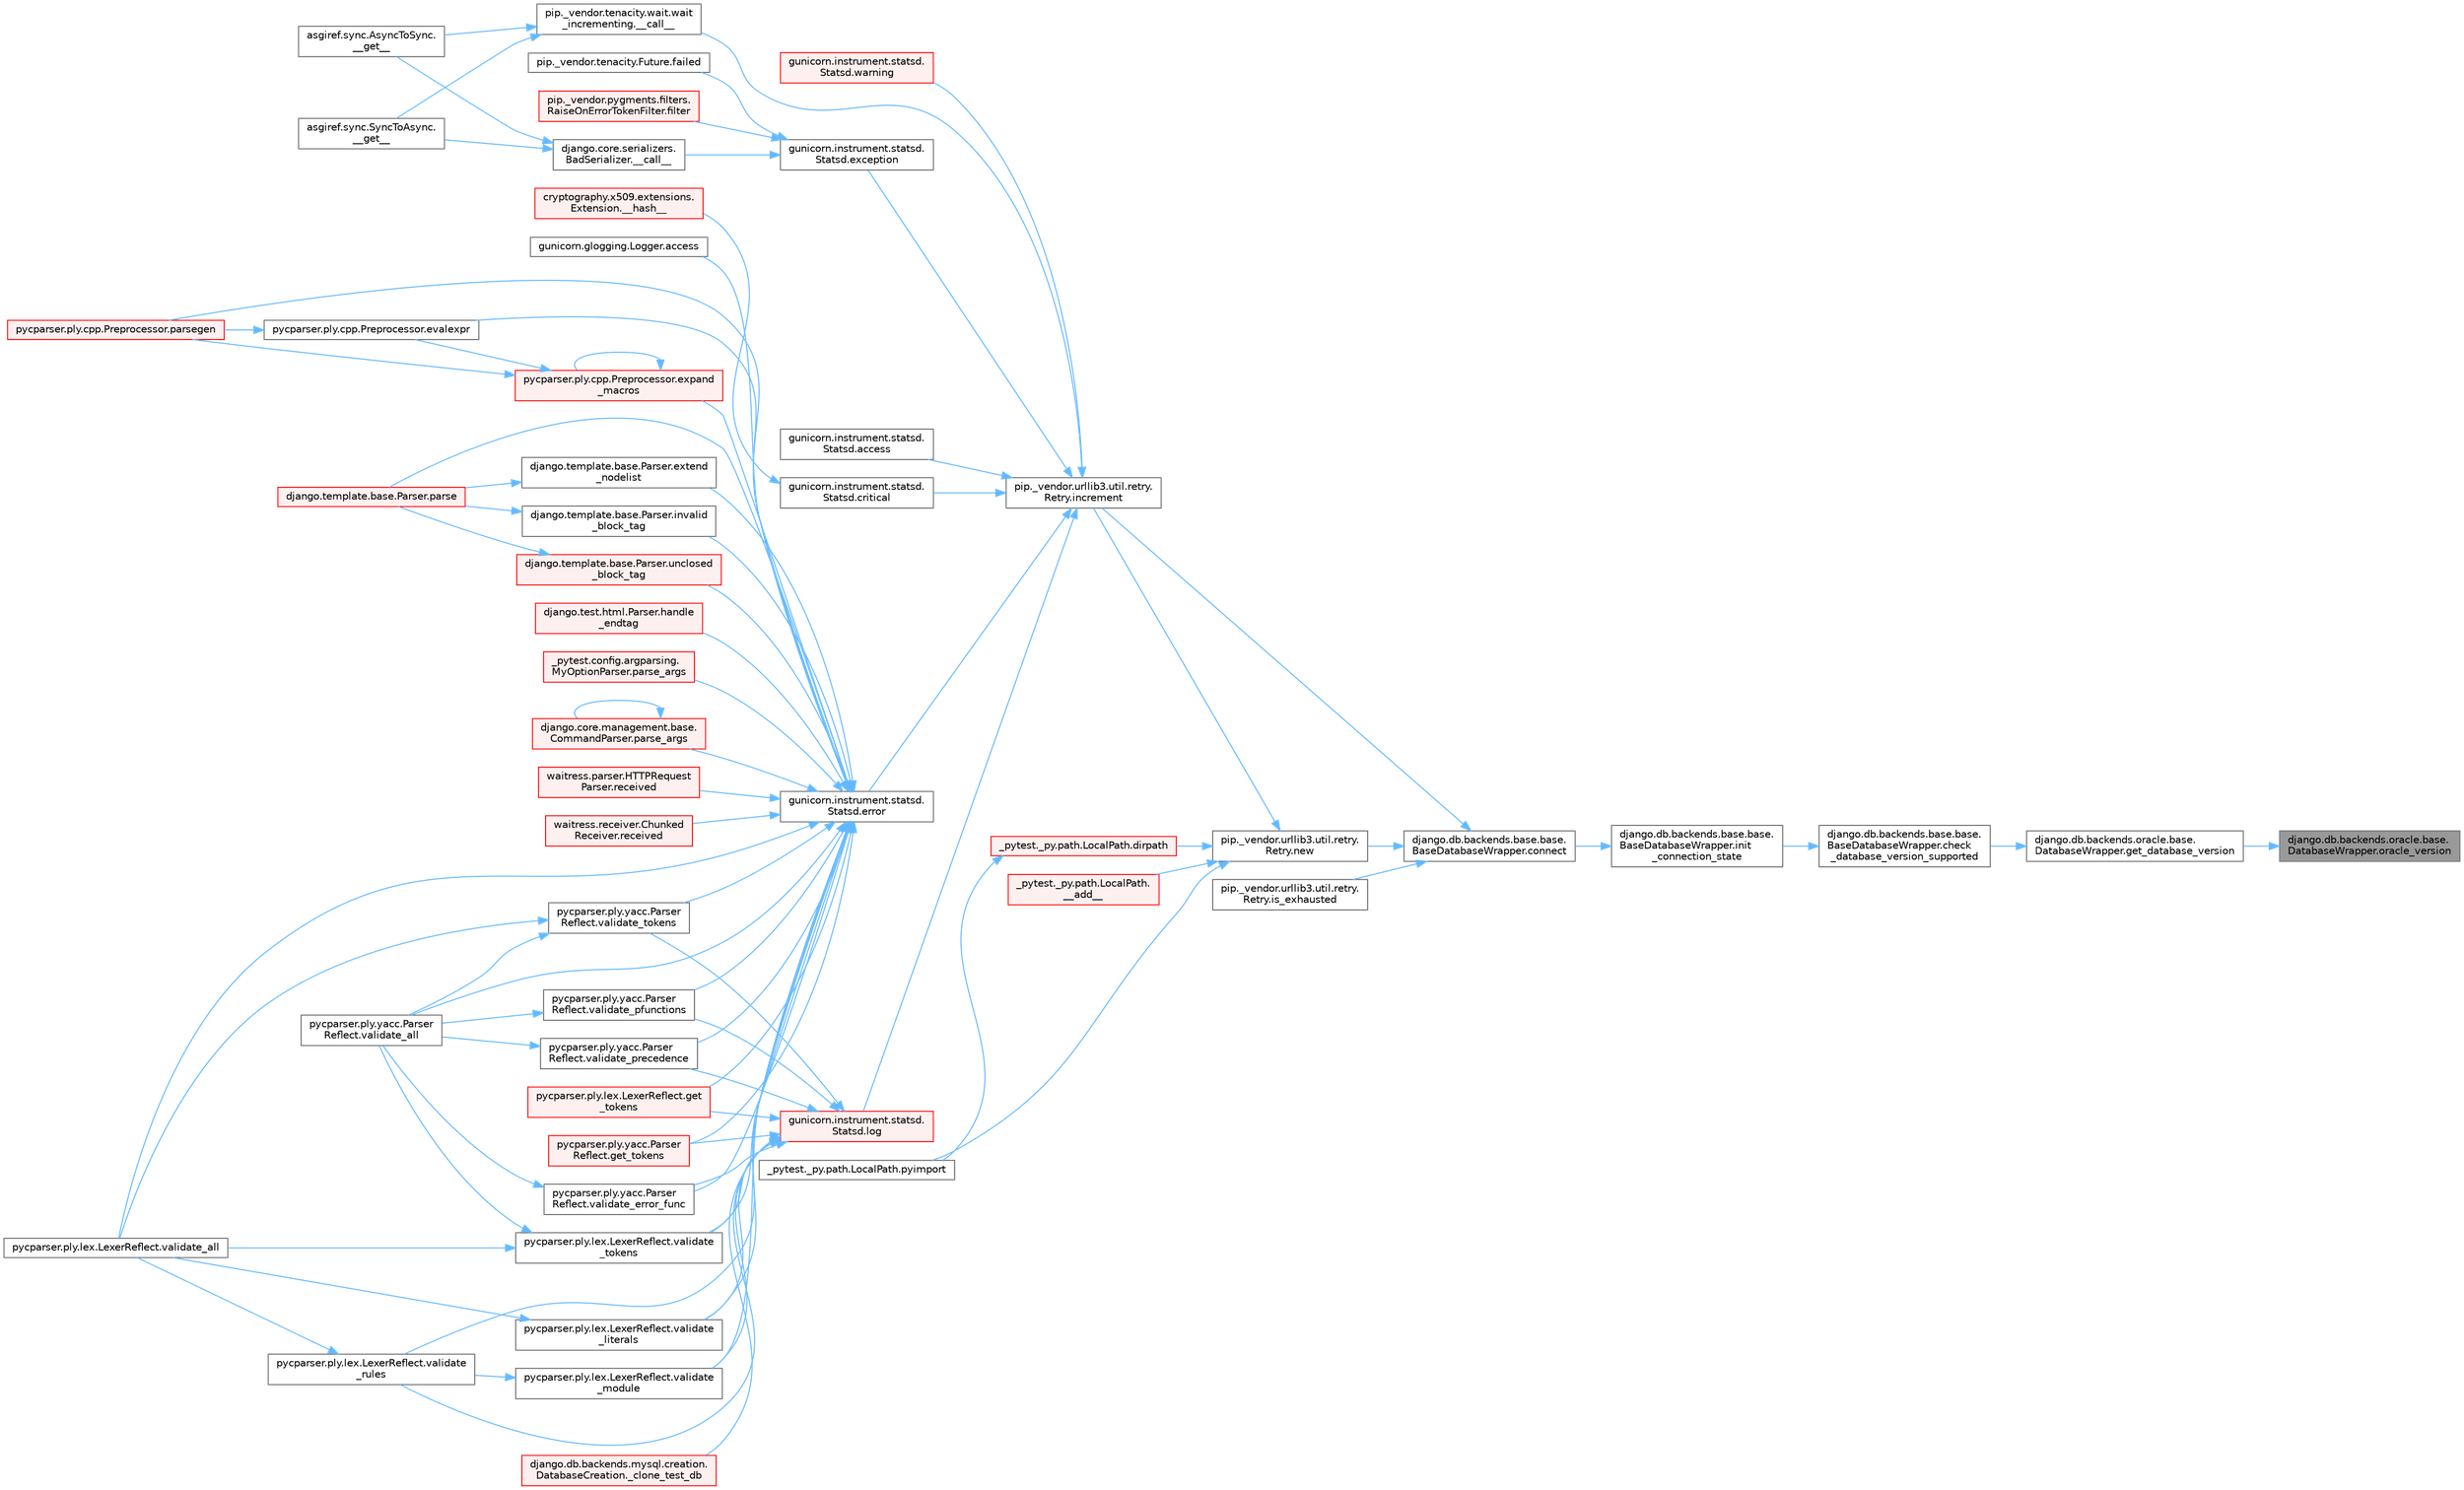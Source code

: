 digraph "django.db.backends.oracle.base.DatabaseWrapper.oracle_version"
{
 // LATEX_PDF_SIZE
  bgcolor="transparent";
  edge [fontname=Helvetica,fontsize=10,labelfontname=Helvetica,labelfontsize=10];
  node [fontname=Helvetica,fontsize=10,shape=box,height=0.2,width=0.4];
  rankdir="RL";
  Node1 [id="Node000001",label="django.db.backends.oracle.base.\lDatabaseWrapper.oracle_version",height=0.2,width=0.4,color="gray40", fillcolor="grey60", style="filled", fontcolor="black",tooltip=" "];
  Node1 -> Node2 [id="edge1_Node000001_Node000002",dir="back",color="steelblue1",style="solid",tooltip=" "];
  Node2 [id="Node000002",label="django.db.backends.oracle.base.\lDatabaseWrapper.get_database_version",height=0.2,width=0.4,color="grey40", fillcolor="white", style="filled",URL="$classdjango_1_1db_1_1backends_1_1oracle_1_1base_1_1_database_wrapper.html#a1fce506e324b8298aac7a4c1ec122cb3",tooltip=" "];
  Node2 -> Node3 [id="edge2_Node000002_Node000003",dir="back",color="steelblue1",style="solid",tooltip=" "];
  Node3 [id="Node000003",label="django.db.backends.base.base.\lBaseDatabaseWrapper.check\l_database_version_supported",height=0.2,width=0.4,color="grey40", fillcolor="white", style="filled",URL="$classdjango_1_1db_1_1backends_1_1base_1_1base_1_1_base_database_wrapper.html#a267caf7b087a5bfdeaf9a18b7837025d",tooltip=" "];
  Node3 -> Node4 [id="edge3_Node000003_Node000004",dir="back",color="steelblue1",style="solid",tooltip=" "];
  Node4 [id="Node000004",label="django.db.backends.base.base.\lBaseDatabaseWrapper.init\l_connection_state",height=0.2,width=0.4,color="grey40", fillcolor="white", style="filled",URL="$classdjango_1_1db_1_1backends_1_1base_1_1base_1_1_base_database_wrapper.html#a0543e30695d4e60ad91be5456fcc7606",tooltip=" "];
  Node4 -> Node5 [id="edge4_Node000004_Node000005",dir="back",color="steelblue1",style="solid",tooltip=" "];
  Node5 [id="Node000005",label="django.db.backends.base.base.\lBaseDatabaseWrapper.connect",height=0.2,width=0.4,color="grey40", fillcolor="white", style="filled",URL="$classdjango_1_1db_1_1backends_1_1base_1_1base_1_1_base_database_wrapper.html#a7b64171260c3bf790ed1f563fe48ec35",tooltip=" "];
  Node5 -> Node6 [id="edge5_Node000005_Node000006",dir="back",color="steelblue1",style="solid",tooltip=" "];
  Node6 [id="Node000006",label="pip._vendor.urllib3.util.retry.\lRetry.increment",height=0.2,width=0.4,color="grey40", fillcolor="white", style="filled",URL="$classpip_1_1__vendor_1_1urllib3_1_1util_1_1retry_1_1_retry.html#a88dd993ccb2ef4b2bfa9ad0571374b12",tooltip=" "];
  Node6 -> Node7 [id="edge6_Node000006_Node000007",dir="back",color="steelblue1",style="solid",tooltip=" "];
  Node7 [id="Node000007",label="pip._vendor.tenacity.wait.wait\l_incrementing.__call__",height=0.2,width=0.4,color="grey40", fillcolor="white", style="filled",URL="$classpip_1_1__vendor_1_1tenacity_1_1wait_1_1wait__incrementing.html#af47b0264325b86a85aa5cfd3b59a28cf",tooltip=" "];
  Node7 -> Node8 [id="edge7_Node000007_Node000008",dir="back",color="steelblue1",style="solid",tooltip=" "];
  Node8 [id="Node000008",label="asgiref.sync.AsyncToSync.\l__get__",height=0.2,width=0.4,color="grey40", fillcolor="white", style="filled",URL="$classasgiref_1_1sync_1_1_async_to_sync.html#a23e9ef7a73da98dad9e3f4e65846969b",tooltip=" "];
  Node7 -> Node9 [id="edge8_Node000007_Node000009",dir="back",color="steelblue1",style="solid",tooltip=" "];
  Node9 [id="Node000009",label="asgiref.sync.SyncToAsync.\l__get__",height=0.2,width=0.4,color="grey40", fillcolor="white", style="filled",URL="$classasgiref_1_1sync_1_1_sync_to_async.html#aebdfbe3f01079a529fd2f39810597381",tooltip=" "];
  Node6 -> Node10 [id="edge9_Node000006_Node000010",dir="back",color="steelblue1",style="solid",tooltip=" "];
  Node10 [id="Node000010",label="gunicorn.instrument.statsd.\lStatsd.access",height=0.2,width=0.4,color="grey40", fillcolor="white", style="filled",URL="$classgunicorn_1_1instrument_1_1statsd_1_1_statsd.html#a54238bd99ae3e429bb3efdae3a79e8e6",tooltip=" "];
  Node6 -> Node11 [id="edge10_Node000006_Node000011",dir="back",color="steelblue1",style="solid",tooltip=" "];
  Node11 [id="Node000011",label="gunicorn.instrument.statsd.\lStatsd.critical",height=0.2,width=0.4,color="grey40", fillcolor="white", style="filled",URL="$classgunicorn_1_1instrument_1_1statsd_1_1_statsd.html#a6a14e36bb7c86f86aa200f1ba8234786",tooltip=" "];
  Node11 -> Node12 [id="edge11_Node000011_Node000012",dir="back",color="steelblue1",style="solid",tooltip=" "];
  Node12 [id="Node000012",label="cryptography.x509.extensions.\lExtension.__hash__",height=0.2,width=0.4,color="red", fillcolor="#FFF0F0", style="filled",URL="$classcryptography_1_1x509_1_1extensions_1_1_extension.html#a7744510faba9373c947790041c25021e",tooltip=" "];
  Node6 -> Node23 [id="edge12_Node000006_Node000023",dir="back",color="steelblue1",style="solid",tooltip=" "];
  Node23 [id="Node000023",label="gunicorn.instrument.statsd.\lStatsd.error",height=0.2,width=0.4,color="grey40", fillcolor="white", style="filled",URL="$classgunicorn_1_1instrument_1_1statsd_1_1_statsd.html#a00ca379c910e5842719e48e617504c12",tooltip=" "];
  Node23 -> Node24 [id="edge13_Node000023_Node000024",dir="back",color="steelblue1",style="solid",tooltip=" "];
  Node24 [id="Node000024",label="gunicorn.glogging.Logger.access",height=0.2,width=0.4,color="grey40", fillcolor="white", style="filled",URL="$classgunicorn_1_1glogging_1_1_logger.html#a3b9fcb2cb9d7803a849f41d52df08b4b",tooltip=" "];
  Node23 -> Node25 [id="edge14_Node000023_Node000025",dir="back",color="steelblue1",style="solid",tooltip=" "];
  Node25 [id="Node000025",label="pycparser.ply.cpp.Preprocessor.evalexpr",height=0.2,width=0.4,color="grey40", fillcolor="white", style="filled",URL="$classpycparser_1_1ply_1_1cpp_1_1_preprocessor.html#a3c16ad6c28242d1214d20158b02ecabd",tooltip=" "];
  Node25 -> Node26 [id="edge15_Node000025_Node000026",dir="back",color="steelblue1",style="solid",tooltip=" "];
  Node26 [id="Node000026",label="pycparser.ply.cpp.Preprocessor.parsegen",height=0.2,width=0.4,color="red", fillcolor="#FFF0F0", style="filled",URL="$classpycparser_1_1ply_1_1cpp_1_1_preprocessor.html#aad71ed64ebab07f9eafb0b36f9108723",tooltip=" "];
  Node23 -> Node1601 [id="edge16_Node000023_Node001601",dir="back",color="steelblue1",style="solid",tooltip=" "];
  Node1601 [id="Node001601",label="pycparser.ply.cpp.Preprocessor.expand\l_macros",height=0.2,width=0.4,color="red", fillcolor="#FFF0F0", style="filled",URL="$classpycparser_1_1ply_1_1cpp_1_1_preprocessor.html#a4ac7e926ac9f68ef96f58e704a570d42",tooltip=" "];
  Node1601 -> Node25 [id="edge17_Node001601_Node000025",dir="back",color="steelblue1",style="solid",tooltip=" "];
  Node1601 -> Node1601 [id="edge18_Node001601_Node001601",dir="back",color="steelblue1",style="solid",tooltip=" "];
  Node1601 -> Node26 [id="edge19_Node001601_Node000026",dir="back",color="steelblue1",style="solid",tooltip=" "];
  Node23 -> Node1603 [id="edge20_Node000023_Node001603",dir="back",color="steelblue1",style="solid",tooltip=" "];
  Node1603 [id="Node001603",label="django.template.base.Parser.extend\l_nodelist",height=0.2,width=0.4,color="grey40", fillcolor="white", style="filled",URL="$classdjango_1_1template_1_1base_1_1_parser.html#a18cc3b61dee227ebe679d5a97e219f55",tooltip=" "];
  Node1603 -> Node1604 [id="edge21_Node001603_Node001604",dir="back",color="steelblue1",style="solid",tooltip=" "];
  Node1604 [id="Node001604",label="django.template.base.Parser.parse",height=0.2,width=0.4,color="red", fillcolor="#FFF0F0", style="filled",URL="$classdjango_1_1template_1_1base_1_1_parser.html#adf49a6d849c5bc731f4dcd79bbd13e52",tooltip=" "];
  Node23 -> Node1611 [id="edge22_Node000023_Node001611",dir="back",color="steelblue1",style="solid",tooltip=" "];
  Node1611 [id="Node001611",label="pycparser.ply.lex.LexerReflect.get\l_tokens",height=0.2,width=0.4,color="red", fillcolor="#FFF0F0", style="filled",URL="$classpycparser_1_1ply_1_1lex_1_1_lexer_reflect.html#a10983bce282c9b55abb82ce3807c6286",tooltip=" "];
  Node23 -> Node1613 [id="edge23_Node000023_Node001613",dir="back",color="steelblue1",style="solid",tooltip=" "];
  Node1613 [id="Node001613",label="pycparser.ply.yacc.Parser\lReflect.get_tokens",height=0.2,width=0.4,color="red", fillcolor="#FFF0F0", style="filled",URL="$classpycparser_1_1ply_1_1yacc_1_1_parser_reflect.html#a32a8391d1552f74d1fd812eec68dc908",tooltip=" "];
  Node23 -> Node1614 [id="edge24_Node000023_Node001614",dir="back",color="steelblue1",style="solid",tooltip=" "];
  Node1614 [id="Node001614",label="django.test.html.Parser.handle\l_endtag",height=0.2,width=0.4,color="red", fillcolor="#FFF0F0", style="filled",URL="$classdjango_1_1test_1_1html_1_1_parser.html#a884b3359f3c54327e1eb7315d24e003d",tooltip=" "];
  Node23 -> Node1616 [id="edge25_Node000023_Node001616",dir="back",color="steelblue1",style="solid",tooltip=" "];
  Node1616 [id="Node001616",label="django.template.base.Parser.invalid\l_block_tag",height=0.2,width=0.4,color="grey40", fillcolor="white", style="filled",URL="$classdjango_1_1template_1_1base_1_1_parser.html#ad5b5b4e7969f94be4891ad344fb51af5",tooltip=" "];
  Node1616 -> Node1604 [id="edge26_Node001616_Node001604",dir="back",color="steelblue1",style="solid",tooltip=" "];
  Node23 -> Node1604 [id="edge27_Node000023_Node001604",dir="back",color="steelblue1",style="solid",tooltip=" "];
  Node23 -> Node1617 [id="edge28_Node000023_Node001617",dir="back",color="steelblue1",style="solid",tooltip=" "];
  Node1617 [id="Node001617",label="_pytest.config.argparsing.\lMyOptionParser.parse_args",height=0.2,width=0.4,color="red", fillcolor="#FFF0F0", style="filled",URL="$class__pytest_1_1config_1_1argparsing_1_1_my_option_parser.html#ab9c41ef7aa3563347d264f1b7a8a1a66",tooltip=" "];
  Node23 -> Node1620 [id="edge29_Node000023_Node001620",dir="back",color="steelblue1",style="solid",tooltip=" "];
  Node1620 [id="Node001620",label="django.core.management.base.\lCommandParser.parse_args",height=0.2,width=0.4,color="red", fillcolor="#FFF0F0", style="filled",URL="$classdjango_1_1core_1_1management_1_1base_1_1_command_parser.html#a3bfc67243196388c65ea6d0755637db5",tooltip=" "];
  Node1620 -> Node1620 [id="edge30_Node001620_Node001620",dir="back",color="steelblue1",style="solid",tooltip=" "];
  Node23 -> Node26 [id="edge31_Node000023_Node000026",dir="back",color="steelblue1",style="solid",tooltip=" "];
  Node23 -> Node1621 [id="edge32_Node000023_Node001621",dir="back",color="steelblue1",style="solid",tooltip=" "];
  Node1621 [id="Node001621",label="waitress.parser.HTTPRequest\lParser.received",height=0.2,width=0.4,color="red", fillcolor="#FFF0F0", style="filled",URL="$classwaitress_1_1parser_1_1_h_t_t_p_request_parser.html#a37aaf6b973fa4959ae4fe6fe4048fc24",tooltip=" "];
  Node23 -> Node1622 [id="edge33_Node000023_Node001622",dir="back",color="steelblue1",style="solid",tooltip=" "];
  Node1622 [id="Node001622",label="waitress.receiver.Chunked\lReceiver.received",height=0.2,width=0.4,color="red", fillcolor="#FFF0F0", style="filled",URL="$classwaitress_1_1receiver_1_1_chunked_receiver.html#a560337d435bad205b28d765329a3d9e0",tooltip=" "];
  Node23 -> Node1623 [id="edge34_Node000023_Node001623",dir="back",color="steelblue1",style="solid",tooltip=" "];
  Node1623 [id="Node001623",label="django.template.base.Parser.unclosed\l_block_tag",height=0.2,width=0.4,color="red", fillcolor="#FFF0F0", style="filled",URL="$classdjango_1_1template_1_1base_1_1_parser.html#a5ee190e13908db0573b7687deb43b639",tooltip=" "];
  Node1623 -> Node1604 [id="edge35_Node001623_Node001604",dir="back",color="steelblue1",style="solid",tooltip=" "];
  Node23 -> Node1625 [id="edge36_Node000023_Node001625",dir="back",color="steelblue1",style="solid",tooltip=" "];
  Node1625 [id="Node001625",label="pycparser.ply.lex.LexerReflect.validate_all",height=0.2,width=0.4,color="grey40", fillcolor="white", style="filled",URL="$classpycparser_1_1ply_1_1lex_1_1_lexer_reflect.html#a218bcca937278cc45093167729bfb7ac",tooltip=" "];
  Node23 -> Node1435 [id="edge37_Node000023_Node001435",dir="back",color="steelblue1",style="solid",tooltip=" "];
  Node1435 [id="Node001435",label="pycparser.ply.yacc.Parser\lReflect.validate_all",height=0.2,width=0.4,color="grey40", fillcolor="white", style="filled",URL="$classpycparser_1_1ply_1_1yacc_1_1_parser_reflect.html#a96ac0824424f670c89156918f699b845",tooltip=" "];
  Node23 -> Node1626 [id="edge38_Node000023_Node001626",dir="back",color="steelblue1",style="solid",tooltip=" "];
  Node1626 [id="Node001626",label="pycparser.ply.yacc.Parser\lReflect.validate_error_func",height=0.2,width=0.4,color="grey40", fillcolor="white", style="filled",URL="$classpycparser_1_1ply_1_1yacc_1_1_parser_reflect.html#abb7904164b127d4246ed5a91ddf741a8",tooltip=" "];
  Node1626 -> Node1435 [id="edge39_Node001626_Node001435",dir="back",color="steelblue1",style="solid",tooltip=" "];
  Node23 -> Node1627 [id="edge40_Node000023_Node001627",dir="back",color="steelblue1",style="solid",tooltip=" "];
  Node1627 [id="Node001627",label="pycparser.ply.lex.LexerReflect.validate\l_literals",height=0.2,width=0.4,color="grey40", fillcolor="white", style="filled",URL="$classpycparser_1_1ply_1_1lex_1_1_lexer_reflect.html#a7797d2874e80da683e656d5ba97f4a11",tooltip=" "];
  Node1627 -> Node1625 [id="edge41_Node001627_Node001625",dir="back",color="steelblue1",style="solid",tooltip=" "];
  Node23 -> Node1628 [id="edge42_Node000023_Node001628",dir="back",color="steelblue1",style="solid",tooltip=" "];
  Node1628 [id="Node001628",label="pycparser.ply.lex.LexerReflect.validate\l_module",height=0.2,width=0.4,color="grey40", fillcolor="white", style="filled",URL="$classpycparser_1_1ply_1_1lex_1_1_lexer_reflect.html#ac4c78bbfe7d389bff02bd7fb7222d4f9",tooltip=" "];
  Node1628 -> Node1629 [id="edge43_Node001628_Node001629",dir="back",color="steelblue1",style="solid",tooltip=" "];
  Node1629 [id="Node001629",label="pycparser.ply.lex.LexerReflect.validate\l_rules",height=0.2,width=0.4,color="grey40", fillcolor="white", style="filled",URL="$classpycparser_1_1ply_1_1lex_1_1_lexer_reflect.html#a16c717b08e8dfb81b432995308be295a",tooltip=" "];
  Node1629 -> Node1625 [id="edge44_Node001629_Node001625",dir="back",color="steelblue1",style="solid",tooltip=" "];
  Node23 -> Node1630 [id="edge45_Node000023_Node001630",dir="back",color="steelblue1",style="solid",tooltip=" "];
  Node1630 [id="Node001630",label="pycparser.ply.yacc.Parser\lReflect.validate_pfunctions",height=0.2,width=0.4,color="grey40", fillcolor="white", style="filled",URL="$classpycparser_1_1ply_1_1yacc_1_1_parser_reflect.html#ad6caed0ceb47c1d26816271401d68b32",tooltip=" "];
  Node1630 -> Node1435 [id="edge46_Node001630_Node001435",dir="back",color="steelblue1",style="solid",tooltip=" "];
  Node23 -> Node1631 [id="edge47_Node000023_Node001631",dir="back",color="steelblue1",style="solid",tooltip=" "];
  Node1631 [id="Node001631",label="pycparser.ply.yacc.Parser\lReflect.validate_precedence",height=0.2,width=0.4,color="grey40", fillcolor="white", style="filled",URL="$classpycparser_1_1ply_1_1yacc_1_1_parser_reflect.html#a21d35acc015ce3c629247dc491dd9d20",tooltip=" "];
  Node1631 -> Node1435 [id="edge48_Node001631_Node001435",dir="back",color="steelblue1",style="solid",tooltip=" "];
  Node23 -> Node1629 [id="edge49_Node000023_Node001629",dir="back",color="steelblue1",style="solid",tooltip=" "];
  Node23 -> Node1632 [id="edge50_Node000023_Node001632",dir="back",color="steelblue1",style="solid",tooltip=" "];
  Node1632 [id="Node001632",label="pycparser.ply.lex.LexerReflect.validate\l_tokens",height=0.2,width=0.4,color="grey40", fillcolor="white", style="filled",URL="$classpycparser_1_1ply_1_1lex_1_1_lexer_reflect.html#a4bdc9e539877f748edefcd978105615b",tooltip=" "];
  Node1632 -> Node1625 [id="edge51_Node001632_Node001625",dir="back",color="steelblue1",style="solid",tooltip=" "];
  Node1632 -> Node1435 [id="edge52_Node001632_Node001435",dir="back",color="steelblue1",style="solid",tooltip=" "];
  Node23 -> Node1633 [id="edge53_Node000023_Node001633",dir="back",color="steelblue1",style="solid",tooltip=" "];
  Node1633 [id="Node001633",label="pycparser.ply.yacc.Parser\lReflect.validate_tokens",height=0.2,width=0.4,color="grey40", fillcolor="white", style="filled",URL="$classpycparser_1_1ply_1_1yacc_1_1_parser_reflect.html#a8fc22ab3debc6125e0b5cd26910f94f4",tooltip=" "];
  Node1633 -> Node1625 [id="edge54_Node001633_Node001625",dir="back",color="steelblue1",style="solid",tooltip=" "];
  Node1633 -> Node1435 [id="edge55_Node001633_Node001435",dir="back",color="steelblue1",style="solid",tooltip=" "];
  Node6 -> Node3172 [id="edge56_Node000006_Node003172",dir="back",color="steelblue1",style="solid",tooltip=" "];
  Node3172 [id="Node003172",label="gunicorn.instrument.statsd.\lStatsd.exception",height=0.2,width=0.4,color="grey40", fillcolor="white", style="filled",URL="$classgunicorn_1_1instrument_1_1statsd_1_1_statsd.html#adb608a3f95da3d6e3a9c000265fd866b",tooltip=" "];
  Node3172 -> Node3173 [id="edge57_Node003172_Node003173",dir="back",color="steelblue1",style="solid",tooltip=" "];
  Node3173 [id="Node003173",label="django.core.serializers.\lBadSerializer.__call__",height=0.2,width=0.4,color="grey40", fillcolor="white", style="filled",URL="$classdjango_1_1core_1_1serializers_1_1_bad_serializer.html#a6e73e3ac062790cfce2cf052525ec528",tooltip=" "];
  Node3173 -> Node8 [id="edge58_Node003173_Node000008",dir="back",color="steelblue1",style="solid",tooltip=" "];
  Node3173 -> Node9 [id="edge59_Node003173_Node000009",dir="back",color="steelblue1",style="solid",tooltip=" "];
  Node3172 -> Node3174 [id="edge60_Node003172_Node003174",dir="back",color="steelblue1",style="solid",tooltip=" "];
  Node3174 [id="Node003174",label="pip._vendor.tenacity.Future.failed",height=0.2,width=0.4,color="grey40", fillcolor="white", style="filled",URL="$classpip_1_1__vendor_1_1tenacity_1_1_future.html#affa139740865e503ef9e4b87a38c0657",tooltip=" "];
  Node3172 -> Node3175 [id="edge61_Node003172_Node003175",dir="back",color="steelblue1",style="solid",tooltip=" "];
  Node3175 [id="Node003175",label="pip._vendor.pygments.filters.\lRaiseOnErrorTokenFilter.filter",height=0.2,width=0.4,color="red", fillcolor="#FFF0F0", style="filled",URL="$classpip_1_1__vendor_1_1pygments_1_1filters_1_1_raise_on_error_token_filter.html#aacf420bb16c8d3a430b88e78ee35b253",tooltip=" "];
  Node6 -> Node3176 [id="edge62_Node000006_Node003176",dir="back",color="steelblue1",style="solid",tooltip=" "];
  Node3176 [id="Node003176",label="gunicorn.instrument.statsd.\lStatsd.log",height=0.2,width=0.4,color="red", fillcolor="#FFF0F0", style="filled",URL="$classgunicorn_1_1instrument_1_1statsd_1_1_statsd.html#ab99145cf0b7c66dbcebcbdcbd44b4953",tooltip=" "];
  Node3176 -> Node380 [id="edge63_Node003176_Node000380",dir="back",color="steelblue1",style="solid",tooltip=" "];
  Node380 [id="Node000380",label="django.db.backends.mysql.creation.\lDatabaseCreation._clone_test_db",height=0.2,width=0.4,color="red", fillcolor="#FFF0F0", style="filled",URL="$classdjango_1_1db_1_1backends_1_1mysql_1_1creation_1_1_database_creation.html#ab4d99b6a9b6a81141d0fba9440d91619",tooltip=" "];
  Node3176 -> Node1611 [id="edge64_Node003176_Node001611",dir="back",color="steelblue1",style="solid",tooltip=" "];
  Node3176 -> Node1613 [id="edge65_Node003176_Node001613",dir="back",color="steelblue1",style="solid",tooltip=" "];
  Node3176 -> Node1626 [id="edge66_Node003176_Node001626",dir="back",color="steelblue1",style="solid",tooltip=" "];
  Node3176 -> Node1627 [id="edge67_Node003176_Node001627",dir="back",color="steelblue1",style="solid",tooltip=" "];
  Node3176 -> Node1628 [id="edge68_Node003176_Node001628",dir="back",color="steelblue1",style="solid",tooltip=" "];
  Node3176 -> Node1630 [id="edge69_Node003176_Node001630",dir="back",color="steelblue1",style="solid",tooltip=" "];
  Node3176 -> Node1631 [id="edge70_Node003176_Node001631",dir="back",color="steelblue1",style="solid",tooltip=" "];
  Node3176 -> Node1629 [id="edge71_Node003176_Node001629",dir="back",color="steelblue1",style="solid",tooltip=" "];
  Node3176 -> Node1632 [id="edge72_Node003176_Node001632",dir="back",color="steelblue1",style="solid",tooltip=" "];
  Node3176 -> Node1633 [id="edge73_Node003176_Node001633",dir="back",color="steelblue1",style="solid",tooltip=" "];
  Node6 -> Node3177 [id="edge74_Node000006_Node003177",dir="back",color="steelblue1",style="solid",tooltip=" "];
  Node3177 [id="Node003177",label="gunicorn.instrument.statsd.\lStatsd.warning",height=0.2,width=0.4,color="red", fillcolor="#FFF0F0", style="filled",URL="$classgunicorn_1_1instrument_1_1statsd_1_1_statsd.html#a4b25361c9be113a5555acee1dd23fc61",tooltip=" "];
  Node5 -> Node934 [id="edge75_Node000005_Node000934",dir="back",color="steelblue1",style="solid",tooltip=" "];
  Node934 [id="Node000934",label="pip._vendor.urllib3.util.retry.\lRetry.is_exhausted",height=0.2,width=0.4,color="grey40", fillcolor="white", style="filled",URL="$classpip_1_1__vendor_1_1urllib3_1_1util_1_1retry_1_1_retry.html#ad8d42bd72e35f497daf9a0359560969d",tooltip=" "];
  Node5 -> Node935 [id="edge76_Node000005_Node000935",dir="back",color="steelblue1",style="solid",tooltip=" "];
  Node935 [id="Node000935",label="pip._vendor.urllib3.util.retry.\lRetry.new",height=0.2,width=0.4,color="grey40", fillcolor="white", style="filled",URL="$classpip_1_1__vendor_1_1urllib3_1_1util_1_1retry_1_1_retry.html#ab806585412b9d9b3c0d882fb4bd8d3c0",tooltip=" "];
  Node935 -> Node668 [id="edge77_Node000935_Node000668",dir="back",color="steelblue1",style="solid",tooltip=" "];
  Node668 [id="Node000668",label="_pytest._py.path.LocalPath.\l__add__",height=0.2,width=0.4,color="red", fillcolor="#FFF0F0", style="filled",URL="$class__pytest_1_1__py_1_1path_1_1_local_path.html#abe95df43f29943a2ec6ccad0c25662da",tooltip=" "];
  Node935 -> Node936 [id="edge78_Node000935_Node000936",dir="back",color="steelblue1",style="solid",tooltip=" "];
  Node936 [id="Node000936",label="_pytest._py.path.LocalPath.dirpath",height=0.2,width=0.4,color="red", fillcolor="#FFF0F0", style="filled",URL="$class__pytest_1_1__py_1_1path_1_1_local_path.html#aa8766bdaffd39f928eaae6f30b741b05",tooltip=" "];
  Node936 -> Node1120 [id="edge79_Node000936_Node001120",dir="back",color="steelblue1",style="solid",tooltip=" "];
  Node1120 [id="Node001120",label="_pytest._py.path.LocalPath.pyimport",height=0.2,width=0.4,color="grey40", fillcolor="white", style="filled",URL="$class__pytest_1_1__py_1_1path_1_1_local_path.html#aaf2fbd0a1a8554d138b60c28ca682b75",tooltip=" "];
  Node935 -> Node6 [id="edge80_Node000935_Node000006",dir="back",color="steelblue1",style="solid",tooltip=" "];
  Node935 -> Node1120 [id="edge81_Node000935_Node001120",dir="back",color="steelblue1",style="solid",tooltip=" "];
}
